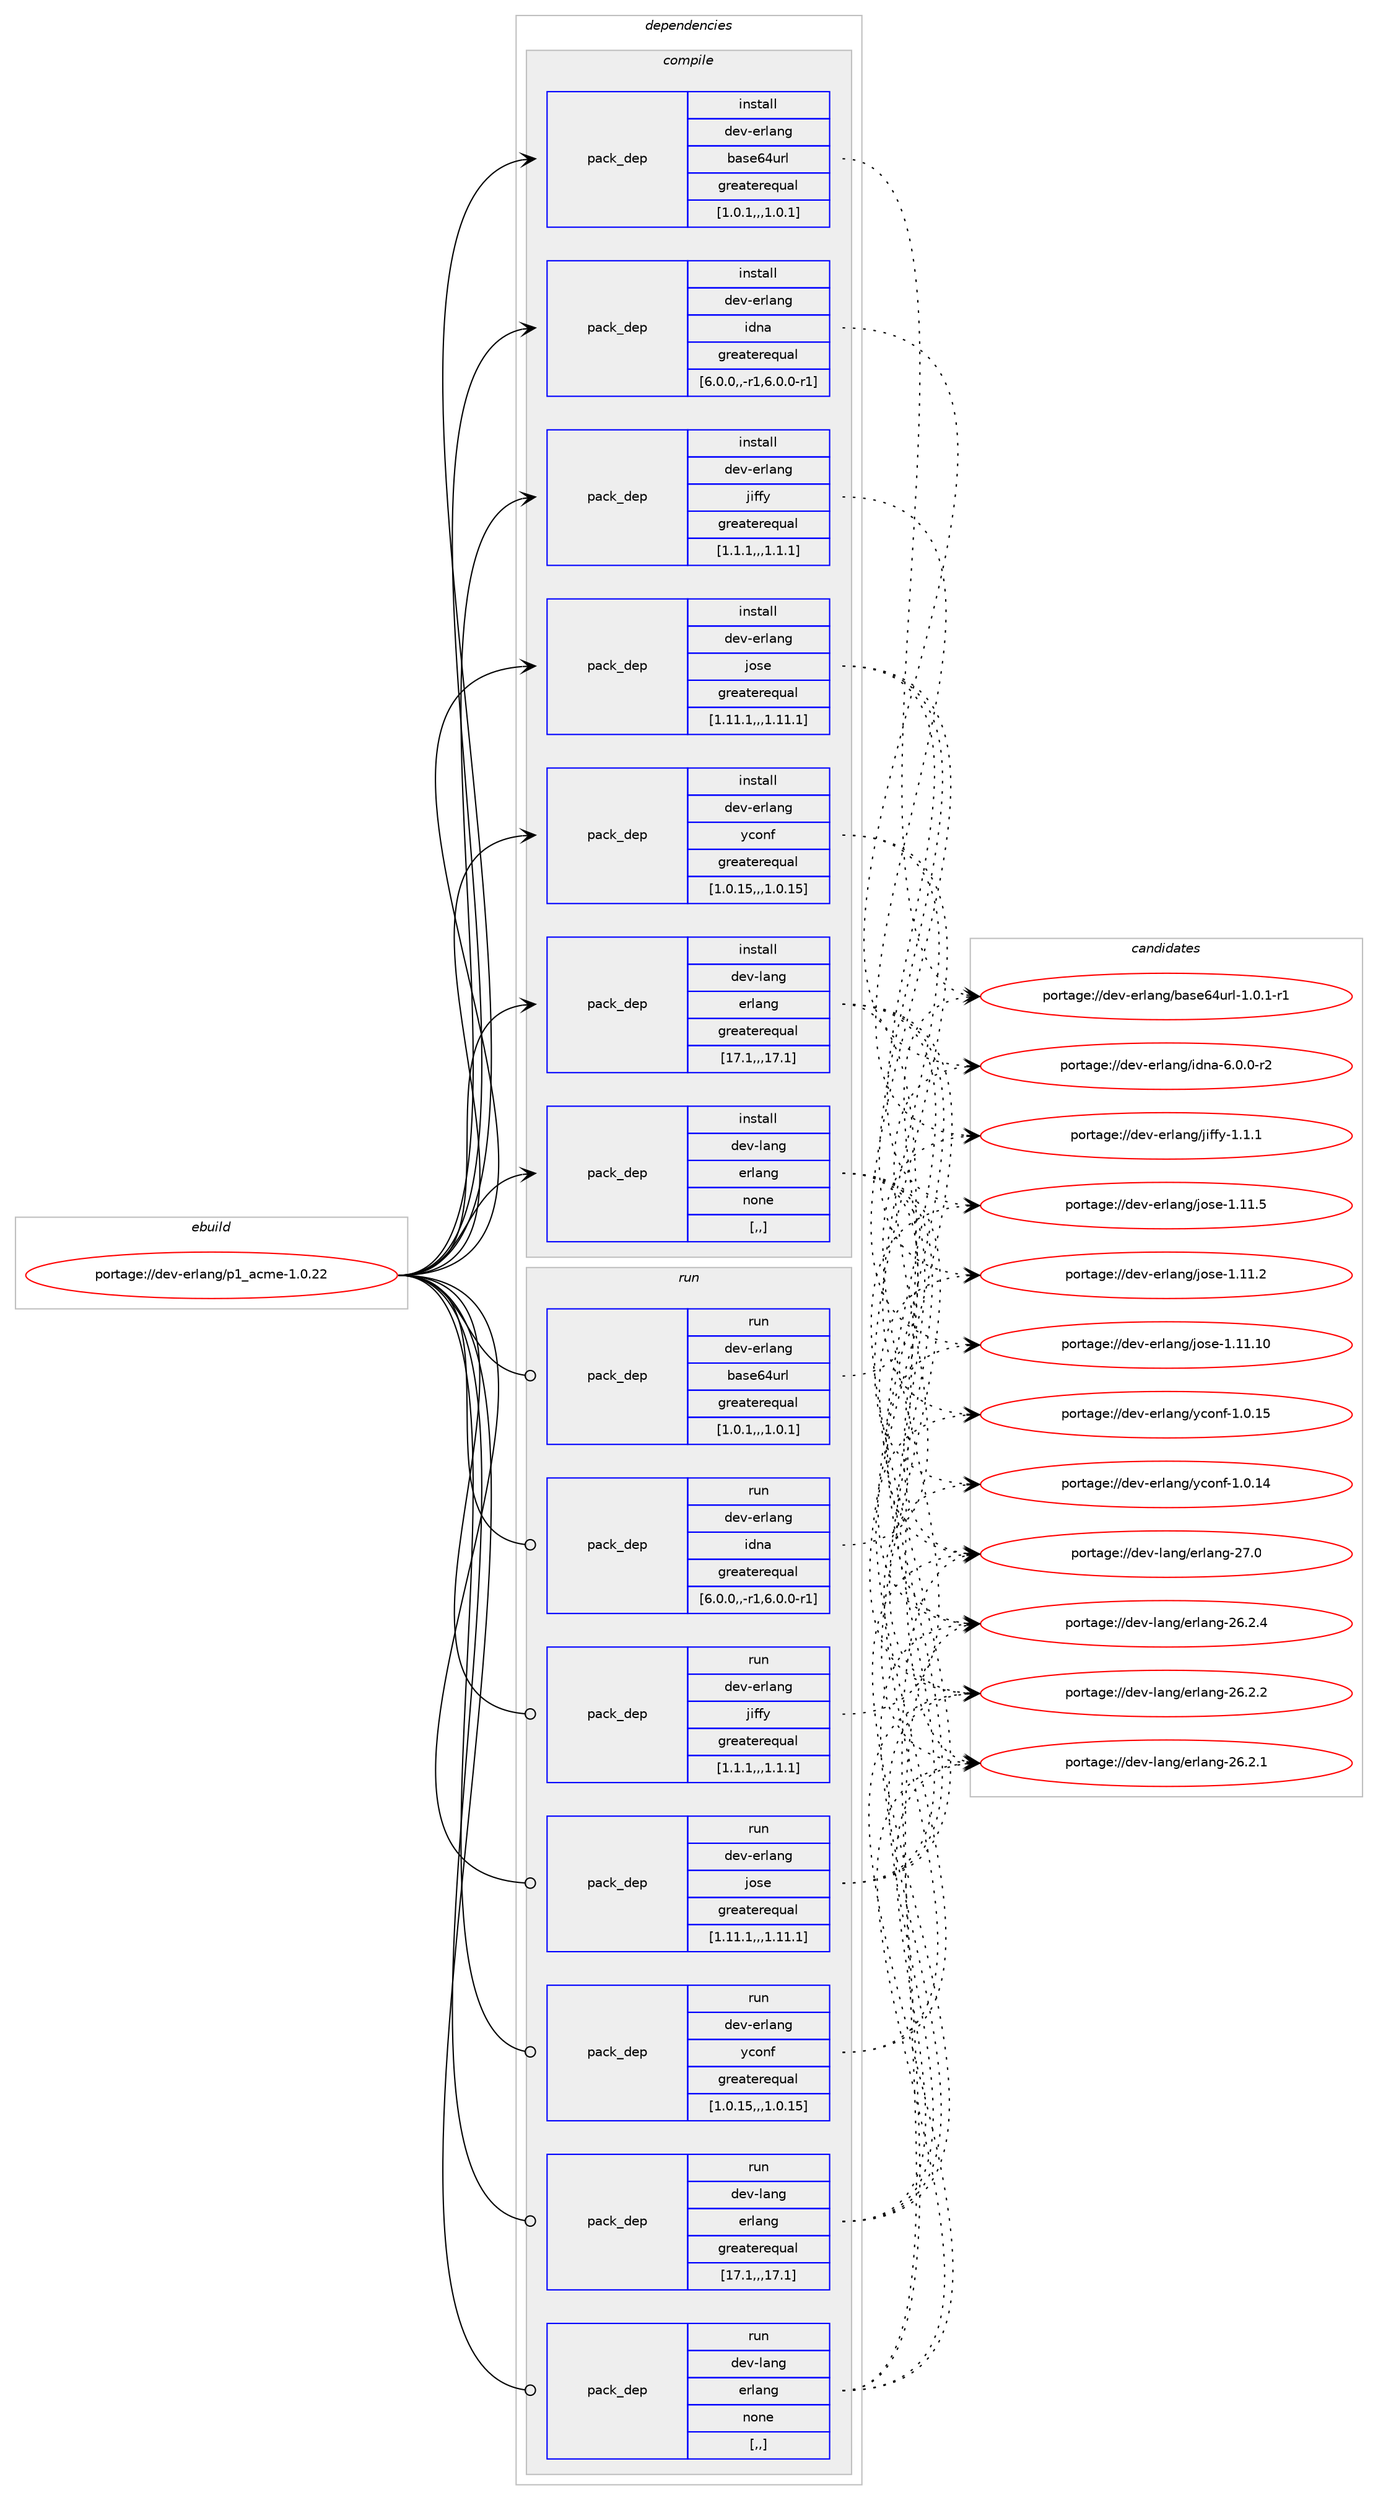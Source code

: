 digraph prolog {

# *************
# Graph options
# *************

newrank=true;
concentrate=true;
compound=true;
graph [rankdir=LR,fontname=Helvetica,fontsize=10,ranksep=1.5];#, ranksep=2.5, nodesep=0.2];
edge  [arrowhead=vee];
node  [fontname=Helvetica,fontsize=10];

# **********
# The ebuild
# **********

subgraph cluster_leftcol {
color=gray;
label=<<i>ebuild</i>>;
id [label="portage://dev-erlang/p1_acme-1.0.22", color=red, width=4, href="../dev-erlang/p1_acme-1.0.22.svg"];
}

# ****************
# The dependencies
# ****************

subgraph cluster_midcol {
color=gray;
label=<<i>dependencies</i>>;
subgraph cluster_compile {
fillcolor="#eeeeee";
style=filled;
label=<<i>compile</i>>;
subgraph pack53722 {
dependency74310 [label=<<TABLE BORDER="0" CELLBORDER="1" CELLSPACING="0" CELLPADDING="4" WIDTH="220"><TR><TD ROWSPAN="6" CELLPADDING="30">pack_dep</TD></TR><TR><TD WIDTH="110">install</TD></TR><TR><TD>dev-erlang</TD></TR><TR><TD>base64url</TD></TR><TR><TD>greaterequal</TD></TR><TR><TD>[1.0.1,,,1.0.1]</TD></TR></TABLE>>, shape=none, color=blue];
}
id:e -> dependency74310:w [weight=20,style="solid",arrowhead="vee"];
subgraph pack53723 {
dependency74311 [label=<<TABLE BORDER="0" CELLBORDER="1" CELLSPACING="0" CELLPADDING="4" WIDTH="220"><TR><TD ROWSPAN="6" CELLPADDING="30">pack_dep</TD></TR><TR><TD WIDTH="110">install</TD></TR><TR><TD>dev-erlang</TD></TR><TR><TD>idna</TD></TR><TR><TD>greaterequal</TD></TR><TR><TD>[6.0.0,,-r1,6.0.0-r1]</TD></TR></TABLE>>, shape=none, color=blue];
}
id:e -> dependency74311:w [weight=20,style="solid",arrowhead="vee"];
subgraph pack53724 {
dependency74312 [label=<<TABLE BORDER="0" CELLBORDER="1" CELLSPACING="0" CELLPADDING="4" WIDTH="220"><TR><TD ROWSPAN="6" CELLPADDING="30">pack_dep</TD></TR><TR><TD WIDTH="110">install</TD></TR><TR><TD>dev-erlang</TD></TR><TR><TD>jiffy</TD></TR><TR><TD>greaterequal</TD></TR><TR><TD>[1.1.1,,,1.1.1]</TD></TR></TABLE>>, shape=none, color=blue];
}
id:e -> dependency74312:w [weight=20,style="solid",arrowhead="vee"];
subgraph pack53725 {
dependency74313 [label=<<TABLE BORDER="0" CELLBORDER="1" CELLSPACING="0" CELLPADDING="4" WIDTH="220"><TR><TD ROWSPAN="6" CELLPADDING="30">pack_dep</TD></TR><TR><TD WIDTH="110">install</TD></TR><TR><TD>dev-erlang</TD></TR><TR><TD>jose</TD></TR><TR><TD>greaterequal</TD></TR><TR><TD>[1.11.1,,,1.11.1]</TD></TR></TABLE>>, shape=none, color=blue];
}
id:e -> dependency74313:w [weight=20,style="solid",arrowhead="vee"];
subgraph pack53726 {
dependency74314 [label=<<TABLE BORDER="0" CELLBORDER="1" CELLSPACING="0" CELLPADDING="4" WIDTH="220"><TR><TD ROWSPAN="6" CELLPADDING="30">pack_dep</TD></TR><TR><TD WIDTH="110">install</TD></TR><TR><TD>dev-erlang</TD></TR><TR><TD>yconf</TD></TR><TR><TD>greaterequal</TD></TR><TR><TD>[1.0.15,,,1.0.15]</TD></TR></TABLE>>, shape=none, color=blue];
}
id:e -> dependency74314:w [weight=20,style="solid",arrowhead="vee"];
subgraph pack53727 {
dependency74315 [label=<<TABLE BORDER="0" CELLBORDER="1" CELLSPACING="0" CELLPADDING="4" WIDTH="220"><TR><TD ROWSPAN="6" CELLPADDING="30">pack_dep</TD></TR><TR><TD WIDTH="110">install</TD></TR><TR><TD>dev-lang</TD></TR><TR><TD>erlang</TD></TR><TR><TD>greaterequal</TD></TR><TR><TD>[17.1,,,17.1]</TD></TR></TABLE>>, shape=none, color=blue];
}
id:e -> dependency74315:w [weight=20,style="solid",arrowhead="vee"];
subgraph pack53728 {
dependency74316 [label=<<TABLE BORDER="0" CELLBORDER="1" CELLSPACING="0" CELLPADDING="4" WIDTH="220"><TR><TD ROWSPAN="6" CELLPADDING="30">pack_dep</TD></TR><TR><TD WIDTH="110">install</TD></TR><TR><TD>dev-lang</TD></TR><TR><TD>erlang</TD></TR><TR><TD>none</TD></TR><TR><TD>[,,]</TD></TR></TABLE>>, shape=none, color=blue];
}
id:e -> dependency74316:w [weight=20,style="solid",arrowhead="vee"];
}
subgraph cluster_compileandrun {
fillcolor="#eeeeee";
style=filled;
label=<<i>compile and run</i>>;
}
subgraph cluster_run {
fillcolor="#eeeeee";
style=filled;
label=<<i>run</i>>;
subgraph pack53729 {
dependency74317 [label=<<TABLE BORDER="0" CELLBORDER="1" CELLSPACING="0" CELLPADDING="4" WIDTH="220"><TR><TD ROWSPAN="6" CELLPADDING="30">pack_dep</TD></TR><TR><TD WIDTH="110">run</TD></TR><TR><TD>dev-erlang</TD></TR><TR><TD>base64url</TD></TR><TR><TD>greaterequal</TD></TR><TR><TD>[1.0.1,,,1.0.1]</TD></TR></TABLE>>, shape=none, color=blue];
}
id:e -> dependency74317:w [weight=20,style="solid",arrowhead="odot"];
subgraph pack53730 {
dependency74318 [label=<<TABLE BORDER="0" CELLBORDER="1" CELLSPACING="0" CELLPADDING="4" WIDTH="220"><TR><TD ROWSPAN="6" CELLPADDING="30">pack_dep</TD></TR><TR><TD WIDTH="110">run</TD></TR><TR><TD>dev-erlang</TD></TR><TR><TD>idna</TD></TR><TR><TD>greaterequal</TD></TR><TR><TD>[6.0.0,,-r1,6.0.0-r1]</TD></TR></TABLE>>, shape=none, color=blue];
}
id:e -> dependency74318:w [weight=20,style="solid",arrowhead="odot"];
subgraph pack53731 {
dependency74319 [label=<<TABLE BORDER="0" CELLBORDER="1" CELLSPACING="0" CELLPADDING="4" WIDTH="220"><TR><TD ROWSPAN="6" CELLPADDING="30">pack_dep</TD></TR><TR><TD WIDTH="110">run</TD></TR><TR><TD>dev-erlang</TD></TR><TR><TD>jiffy</TD></TR><TR><TD>greaterequal</TD></TR><TR><TD>[1.1.1,,,1.1.1]</TD></TR></TABLE>>, shape=none, color=blue];
}
id:e -> dependency74319:w [weight=20,style="solid",arrowhead="odot"];
subgraph pack53732 {
dependency74320 [label=<<TABLE BORDER="0" CELLBORDER="1" CELLSPACING="0" CELLPADDING="4" WIDTH="220"><TR><TD ROWSPAN="6" CELLPADDING="30">pack_dep</TD></TR><TR><TD WIDTH="110">run</TD></TR><TR><TD>dev-erlang</TD></TR><TR><TD>jose</TD></TR><TR><TD>greaterequal</TD></TR><TR><TD>[1.11.1,,,1.11.1]</TD></TR></TABLE>>, shape=none, color=blue];
}
id:e -> dependency74320:w [weight=20,style="solid",arrowhead="odot"];
subgraph pack53733 {
dependency74321 [label=<<TABLE BORDER="0" CELLBORDER="1" CELLSPACING="0" CELLPADDING="4" WIDTH="220"><TR><TD ROWSPAN="6" CELLPADDING="30">pack_dep</TD></TR><TR><TD WIDTH="110">run</TD></TR><TR><TD>dev-erlang</TD></TR><TR><TD>yconf</TD></TR><TR><TD>greaterequal</TD></TR><TR><TD>[1.0.15,,,1.0.15]</TD></TR></TABLE>>, shape=none, color=blue];
}
id:e -> dependency74321:w [weight=20,style="solid",arrowhead="odot"];
subgraph pack53734 {
dependency74322 [label=<<TABLE BORDER="0" CELLBORDER="1" CELLSPACING="0" CELLPADDING="4" WIDTH="220"><TR><TD ROWSPAN="6" CELLPADDING="30">pack_dep</TD></TR><TR><TD WIDTH="110">run</TD></TR><TR><TD>dev-lang</TD></TR><TR><TD>erlang</TD></TR><TR><TD>greaterequal</TD></TR><TR><TD>[17.1,,,17.1]</TD></TR></TABLE>>, shape=none, color=blue];
}
id:e -> dependency74322:w [weight=20,style="solid",arrowhead="odot"];
subgraph pack53735 {
dependency74323 [label=<<TABLE BORDER="0" CELLBORDER="1" CELLSPACING="0" CELLPADDING="4" WIDTH="220"><TR><TD ROWSPAN="6" CELLPADDING="30">pack_dep</TD></TR><TR><TD WIDTH="110">run</TD></TR><TR><TD>dev-lang</TD></TR><TR><TD>erlang</TD></TR><TR><TD>none</TD></TR><TR><TD>[,,]</TD></TR></TABLE>>, shape=none, color=blue];
}
id:e -> dependency74323:w [weight=20,style="solid",arrowhead="odot"];
}
}

# **************
# The candidates
# **************

subgraph cluster_choices {
rank=same;
color=gray;
label=<<i>candidates</i>>;

subgraph choice53722 {
color=black;
nodesep=1;
choice100101118451011141089711010347989711510154521171141084549464846494511449 [label="portage://dev-erlang/base64url-1.0.1-r1", color=red, width=4,href="../dev-erlang/base64url-1.0.1-r1.svg"];
dependency74310:e -> choice100101118451011141089711010347989711510154521171141084549464846494511449:w [style=dotted,weight="100"];
}
subgraph choice53723 {
color=black;
nodesep=1;
choice100101118451011141089711010347105100110974554464846484511450 [label="portage://dev-erlang/idna-6.0.0-r2", color=red, width=4,href="../dev-erlang/idna-6.0.0-r2.svg"];
dependency74311:e -> choice100101118451011141089711010347105100110974554464846484511450:w [style=dotted,weight="100"];
}
subgraph choice53724 {
color=black;
nodesep=1;
choice100101118451011141089711010347106105102102121454946494649 [label="portage://dev-erlang/jiffy-1.1.1", color=red, width=4,href="../dev-erlang/jiffy-1.1.1.svg"];
dependency74312:e -> choice100101118451011141089711010347106105102102121454946494649:w [style=dotted,weight="100"];
}
subgraph choice53725 {
color=black;
nodesep=1;
choice1001011184510111410897110103471061111151014549464949464948 [label="portage://dev-erlang/jose-1.11.10", color=red, width=4,href="../dev-erlang/jose-1.11.10.svg"];
choice10010111845101114108971101034710611111510145494649494653 [label="portage://dev-erlang/jose-1.11.5", color=red, width=4,href="../dev-erlang/jose-1.11.5.svg"];
choice10010111845101114108971101034710611111510145494649494650 [label="portage://dev-erlang/jose-1.11.2", color=red, width=4,href="../dev-erlang/jose-1.11.2.svg"];
dependency74313:e -> choice1001011184510111410897110103471061111151014549464949464948:w [style=dotted,weight="100"];
dependency74313:e -> choice10010111845101114108971101034710611111510145494649494653:w [style=dotted,weight="100"];
dependency74313:e -> choice10010111845101114108971101034710611111510145494649494650:w [style=dotted,weight="100"];
}
subgraph choice53726 {
color=black;
nodesep=1;
choice1001011184510111410897110103471219911111010245494648464953 [label="portage://dev-erlang/yconf-1.0.15", color=red, width=4,href="../dev-erlang/yconf-1.0.15.svg"];
choice1001011184510111410897110103471219911111010245494648464952 [label="portage://dev-erlang/yconf-1.0.14", color=red, width=4,href="../dev-erlang/yconf-1.0.14.svg"];
dependency74314:e -> choice1001011184510111410897110103471219911111010245494648464953:w [style=dotted,weight="100"];
dependency74314:e -> choice1001011184510111410897110103471219911111010245494648464952:w [style=dotted,weight="100"];
}
subgraph choice53727 {
color=black;
nodesep=1;
choice100101118451089711010347101114108971101034550554648 [label="portage://dev-lang/erlang-27.0", color=red, width=4,href="../dev-lang/erlang-27.0.svg"];
choice1001011184510897110103471011141089711010345505446504652 [label="portage://dev-lang/erlang-26.2.4", color=red, width=4,href="../dev-lang/erlang-26.2.4.svg"];
choice1001011184510897110103471011141089711010345505446504650 [label="portage://dev-lang/erlang-26.2.2", color=red, width=4,href="../dev-lang/erlang-26.2.2.svg"];
choice1001011184510897110103471011141089711010345505446504649 [label="portage://dev-lang/erlang-26.2.1", color=red, width=4,href="../dev-lang/erlang-26.2.1.svg"];
dependency74315:e -> choice100101118451089711010347101114108971101034550554648:w [style=dotted,weight="100"];
dependency74315:e -> choice1001011184510897110103471011141089711010345505446504652:w [style=dotted,weight="100"];
dependency74315:e -> choice1001011184510897110103471011141089711010345505446504650:w [style=dotted,weight="100"];
dependency74315:e -> choice1001011184510897110103471011141089711010345505446504649:w [style=dotted,weight="100"];
}
subgraph choice53728 {
color=black;
nodesep=1;
choice100101118451089711010347101114108971101034550554648 [label="portage://dev-lang/erlang-27.0", color=red, width=4,href="../dev-lang/erlang-27.0.svg"];
choice1001011184510897110103471011141089711010345505446504652 [label="portage://dev-lang/erlang-26.2.4", color=red, width=4,href="../dev-lang/erlang-26.2.4.svg"];
choice1001011184510897110103471011141089711010345505446504650 [label="portage://dev-lang/erlang-26.2.2", color=red, width=4,href="../dev-lang/erlang-26.2.2.svg"];
choice1001011184510897110103471011141089711010345505446504649 [label="portage://dev-lang/erlang-26.2.1", color=red, width=4,href="../dev-lang/erlang-26.2.1.svg"];
dependency74316:e -> choice100101118451089711010347101114108971101034550554648:w [style=dotted,weight="100"];
dependency74316:e -> choice1001011184510897110103471011141089711010345505446504652:w [style=dotted,weight="100"];
dependency74316:e -> choice1001011184510897110103471011141089711010345505446504650:w [style=dotted,weight="100"];
dependency74316:e -> choice1001011184510897110103471011141089711010345505446504649:w [style=dotted,weight="100"];
}
subgraph choice53729 {
color=black;
nodesep=1;
choice100101118451011141089711010347989711510154521171141084549464846494511449 [label="portage://dev-erlang/base64url-1.0.1-r1", color=red, width=4,href="../dev-erlang/base64url-1.0.1-r1.svg"];
dependency74317:e -> choice100101118451011141089711010347989711510154521171141084549464846494511449:w [style=dotted,weight="100"];
}
subgraph choice53730 {
color=black;
nodesep=1;
choice100101118451011141089711010347105100110974554464846484511450 [label="portage://dev-erlang/idna-6.0.0-r2", color=red, width=4,href="../dev-erlang/idna-6.0.0-r2.svg"];
dependency74318:e -> choice100101118451011141089711010347105100110974554464846484511450:w [style=dotted,weight="100"];
}
subgraph choice53731 {
color=black;
nodesep=1;
choice100101118451011141089711010347106105102102121454946494649 [label="portage://dev-erlang/jiffy-1.1.1", color=red, width=4,href="../dev-erlang/jiffy-1.1.1.svg"];
dependency74319:e -> choice100101118451011141089711010347106105102102121454946494649:w [style=dotted,weight="100"];
}
subgraph choice53732 {
color=black;
nodesep=1;
choice1001011184510111410897110103471061111151014549464949464948 [label="portage://dev-erlang/jose-1.11.10", color=red, width=4,href="../dev-erlang/jose-1.11.10.svg"];
choice10010111845101114108971101034710611111510145494649494653 [label="portage://dev-erlang/jose-1.11.5", color=red, width=4,href="../dev-erlang/jose-1.11.5.svg"];
choice10010111845101114108971101034710611111510145494649494650 [label="portage://dev-erlang/jose-1.11.2", color=red, width=4,href="../dev-erlang/jose-1.11.2.svg"];
dependency74320:e -> choice1001011184510111410897110103471061111151014549464949464948:w [style=dotted,weight="100"];
dependency74320:e -> choice10010111845101114108971101034710611111510145494649494653:w [style=dotted,weight="100"];
dependency74320:e -> choice10010111845101114108971101034710611111510145494649494650:w [style=dotted,weight="100"];
}
subgraph choice53733 {
color=black;
nodesep=1;
choice1001011184510111410897110103471219911111010245494648464953 [label="portage://dev-erlang/yconf-1.0.15", color=red, width=4,href="../dev-erlang/yconf-1.0.15.svg"];
choice1001011184510111410897110103471219911111010245494648464952 [label="portage://dev-erlang/yconf-1.0.14", color=red, width=4,href="../dev-erlang/yconf-1.0.14.svg"];
dependency74321:e -> choice1001011184510111410897110103471219911111010245494648464953:w [style=dotted,weight="100"];
dependency74321:e -> choice1001011184510111410897110103471219911111010245494648464952:w [style=dotted,weight="100"];
}
subgraph choice53734 {
color=black;
nodesep=1;
choice100101118451089711010347101114108971101034550554648 [label="portage://dev-lang/erlang-27.0", color=red, width=4,href="../dev-lang/erlang-27.0.svg"];
choice1001011184510897110103471011141089711010345505446504652 [label="portage://dev-lang/erlang-26.2.4", color=red, width=4,href="../dev-lang/erlang-26.2.4.svg"];
choice1001011184510897110103471011141089711010345505446504650 [label="portage://dev-lang/erlang-26.2.2", color=red, width=4,href="../dev-lang/erlang-26.2.2.svg"];
choice1001011184510897110103471011141089711010345505446504649 [label="portage://dev-lang/erlang-26.2.1", color=red, width=4,href="../dev-lang/erlang-26.2.1.svg"];
dependency74322:e -> choice100101118451089711010347101114108971101034550554648:w [style=dotted,weight="100"];
dependency74322:e -> choice1001011184510897110103471011141089711010345505446504652:w [style=dotted,weight="100"];
dependency74322:e -> choice1001011184510897110103471011141089711010345505446504650:w [style=dotted,weight="100"];
dependency74322:e -> choice1001011184510897110103471011141089711010345505446504649:w [style=dotted,weight="100"];
}
subgraph choice53735 {
color=black;
nodesep=1;
choice100101118451089711010347101114108971101034550554648 [label="portage://dev-lang/erlang-27.0", color=red, width=4,href="../dev-lang/erlang-27.0.svg"];
choice1001011184510897110103471011141089711010345505446504652 [label="portage://dev-lang/erlang-26.2.4", color=red, width=4,href="../dev-lang/erlang-26.2.4.svg"];
choice1001011184510897110103471011141089711010345505446504650 [label="portage://dev-lang/erlang-26.2.2", color=red, width=4,href="../dev-lang/erlang-26.2.2.svg"];
choice1001011184510897110103471011141089711010345505446504649 [label="portage://dev-lang/erlang-26.2.1", color=red, width=4,href="../dev-lang/erlang-26.2.1.svg"];
dependency74323:e -> choice100101118451089711010347101114108971101034550554648:w [style=dotted,weight="100"];
dependency74323:e -> choice1001011184510897110103471011141089711010345505446504652:w [style=dotted,weight="100"];
dependency74323:e -> choice1001011184510897110103471011141089711010345505446504650:w [style=dotted,weight="100"];
dependency74323:e -> choice1001011184510897110103471011141089711010345505446504649:w [style=dotted,weight="100"];
}
}

}
